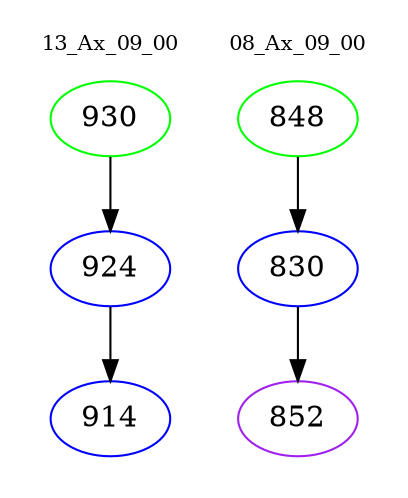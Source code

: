 digraph{
subgraph cluster_0 {
color = white
label = "13_Ax_09_00";
fontsize=10;
T0_930 [label="930", color="green"]
T0_930 -> T0_924 [color="black"]
T0_924 [label="924", color="blue"]
T0_924 -> T0_914 [color="black"]
T0_914 [label="914", color="blue"]
}
subgraph cluster_1 {
color = white
label = "08_Ax_09_00";
fontsize=10;
T1_848 [label="848", color="green"]
T1_848 -> T1_830 [color="black"]
T1_830 [label="830", color="blue"]
T1_830 -> T1_852 [color="black"]
T1_852 [label="852", color="purple"]
}
}
